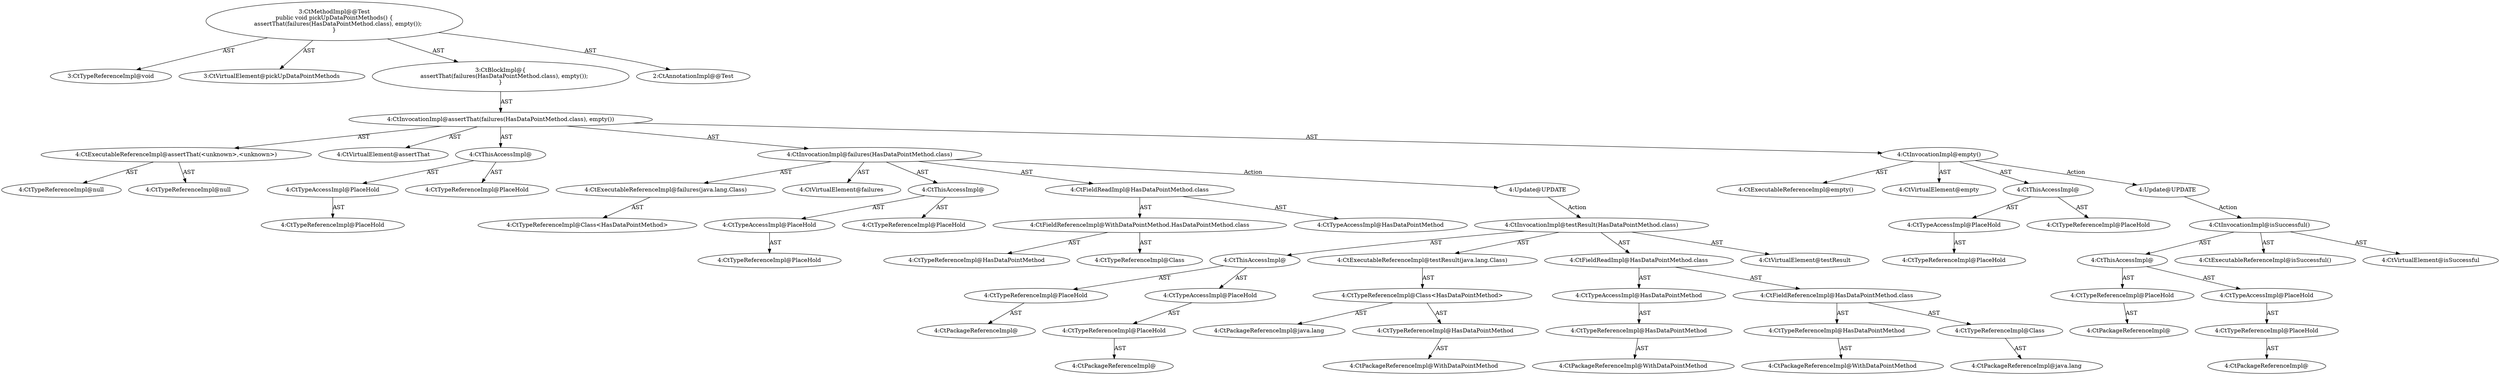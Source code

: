 digraph "pickUpDataPointMethods#?" {
0 [label="3:CtTypeReferenceImpl@void" shape=ellipse]
1 [label="3:CtVirtualElement@pickUpDataPointMethods" shape=ellipse]
2 [label="4:CtExecutableReferenceImpl@assertThat(<unknown>,<unknown>)" shape=ellipse]
3 [label="4:CtTypeReferenceImpl@null" shape=ellipse]
4 [label="4:CtTypeReferenceImpl@null" shape=ellipse]
5 [label="4:CtVirtualElement@assertThat" shape=ellipse]
6 [label="4:CtTypeAccessImpl@PlaceHold" shape=ellipse]
7 [label="4:CtTypeReferenceImpl@PlaceHold" shape=ellipse]
8 [label="4:CtThisAccessImpl@" shape=ellipse]
9 [label="4:CtTypeReferenceImpl@PlaceHold" shape=ellipse]
10 [label="4:CtExecutableReferenceImpl@failures(java.lang.Class)" shape=ellipse]
11 [label="4:CtTypeReferenceImpl@Class<HasDataPointMethod>" shape=ellipse]
12 [label="4:CtVirtualElement@failures" shape=ellipse]
13 [label="4:CtTypeAccessImpl@PlaceHold" shape=ellipse]
14 [label="4:CtTypeReferenceImpl@PlaceHold" shape=ellipse]
15 [label="4:CtThisAccessImpl@" shape=ellipse]
16 [label="4:CtTypeReferenceImpl@PlaceHold" shape=ellipse]
17 [label="4:CtFieldReferenceImpl@WithDataPointMethod.HasDataPointMethod.class" shape=ellipse]
18 [label="4:CtTypeReferenceImpl@HasDataPointMethod" shape=ellipse]
19 [label="4:CtTypeReferenceImpl@Class" shape=ellipse]
20 [label="4:CtFieldReadImpl@HasDataPointMethod.class" shape=ellipse]
21 [label="4:CtTypeAccessImpl@HasDataPointMethod" shape=ellipse]
22 [label="4:CtInvocationImpl@failures(HasDataPointMethod.class)" shape=ellipse]
23 [label="4:CtExecutableReferenceImpl@empty()" shape=ellipse]
24 [label="4:CtVirtualElement@empty" shape=ellipse]
25 [label="4:CtTypeAccessImpl@PlaceHold" shape=ellipse]
26 [label="4:CtTypeReferenceImpl@PlaceHold" shape=ellipse]
27 [label="4:CtThisAccessImpl@" shape=ellipse]
28 [label="4:CtTypeReferenceImpl@PlaceHold" shape=ellipse]
29 [label="4:CtInvocationImpl@empty()" shape=ellipse]
30 [label="4:CtInvocationImpl@assertThat(failures(HasDataPointMethod.class), empty())" shape=ellipse]
31 [label="3:CtBlockImpl@\{
    assertThat(failures(HasDataPointMethod.class), empty());
\}" shape=ellipse]
32 [label="3:CtMethodImpl@@Test
public void pickUpDataPointMethods() \{
    assertThat(failures(HasDataPointMethod.class), empty());
\}" shape=ellipse]
33 [label="2:CtAnnotationImpl@@Test" shape=ellipse]
34 [label="4:Update@UPDATE" shape=ellipse]
35 [label="4:CtPackageReferenceImpl@" shape=ellipse]
36 [label="4:CtTypeReferenceImpl@PlaceHold" shape=ellipse]
37 [label="4:CtPackageReferenceImpl@" shape=ellipse]
38 [label="4:CtTypeReferenceImpl@PlaceHold" shape=ellipse]
39 [label="4:CtTypeAccessImpl@PlaceHold" shape=ellipse]
40 [label="4:CtThisAccessImpl@" shape=ellipse]
41 [label="4:CtPackageReferenceImpl@java.lang" shape=ellipse]
42 [label="4:CtPackageReferenceImpl@WithDataPointMethod" shape=ellipse]
43 [label="4:CtTypeReferenceImpl@HasDataPointMethod" shape=ellipse]
44 [label="4:CtTypeReferenceImpl@Class<HasDataPointMethod>" shape=ellipse]
45 [label="4:CtExecutableReferenceImpl@testResult(java.lang.Class)" shape=ellipse]
46 [label="4:CtPackageReferenceImpl@WithDataPointMethod" shape=ellipse]
47 [label="4:CtTypeReferenceImpl@HasDataPointMethod" shape=ellipse]
48 [label="4:CtTypeAccessImpl@HasDataPointMethod" shape=ellipse]
49 [label="4:CtPackageReferenceImpl@WithDataPointMethod" shape=ellipse]
50 [label="4:CtTypeReferenceImpl@HasDataPointMethod" shape=ellipse]
51 [label="4:CtPackageReferenceImpl@java.lang" shape=ellipse]
52 [label="4:CtTypeReferenceImpl@Class" shape=ellipse]
53 [label="4:CtFieldReferenceImpl@HasDataPointMethod.class" shape=ellipse]
54 [label="4:CtFieldReadImpl@HasDataPointMethod.class" shape=ellipse]
55 [label="4:CtInvocationImpl@testResult(HasDataPointMethod.class)" shape=ellipse]
56 [label="4:CtVirtualElement@testResult" shape=ellipse]
57 [label="4:Update@UPDATE" shape=ellipse]
58 [label="4:CtPackageReferenceImpl@" shape=ellipse]
59 [label="4:CtTypeReferenceImpl@PlaceHold" shape=ellipse]
60 [label="4:CtPackageReferenceImpl@" shape=ellipse]
61 [label="4:CtTypeReferenceImpl@PlaceHold" shape=ellipse]
62 [label="4:CtTypeAccessImpl@PlaceHold" shape=ellipse]
63 [label="4:CtThisAccessImpl@" shape=ellipse]
64 [label="4:CtExecutableReferenceImpl@isSuccessful()" shape=ellipse]
65 [label="4:CtInvocationImpl@isSuccessful()" shape=ellipse]
66 [label="4:CtVirtualElement@isSuccessful" shape=ellipse]
2 -> 3 [label="AST"];
2 -> 4 [label="AST"];
6 -> 7 [label="AST"];
8 -> 9 [label="AST"];
8 -> 6 [label="AST"];
10 -> 11 [label="AST"];
13 -> 14 [label="AST"];
15 -> 16 [label="AST"];
15 -> 13 [label="AST"];
17 -> 18 [label="AST"];
17 -> 19 [label="AST"];
20 -> 21 [label="AST"];
20 -> 17 [label="AST"];
22 -> 12 [label="AST"];
22 -> 15 [label="AST"];
22 -> 10 [label="AST"];
22 -> 20 [label="AST"];
22 -> 34 [label="Action"];
25 -> 26 [label="AST"];
27 -> 28 [label="AST"];
27 -> 25 [label="AST"];
29 -> 24 [label="AST"];
29 -> 27 [label="AST"];
29 -> 23 [label="AST"];
29 -> 57 [label="Action"];
30 -> 5 [label="AST"];
30 -> 8 [label="AST"];
30 -> 2 [label="AST"];
30 -> 22 [label="AST"];
30 -> 29 [label="AST"];
31 -> 30 [label="AST"];
32 -> 1 [label="AST"];
32 -> 33 [label="AST"];
32 -> 0 [label="AST"];
32 -> 31 [label="AST"];
34 -> 55 [label="Action"];
36 -> 35 [label="AST"];
38 -> 37 [label="AST"];
39 -> 38 [label="AST"];
40 -> 36 [label="AST"];
40 -> 39 [label="AST"];
43 -> 42 [label="AST"];
44 -> 41 [label="AST"];
44 -> 43 [label="AST"];
45 -> 44 [label="AST"];
47 -> 46 [label="AST"];
48 -> 47 [label="AST"];
50 -> 49 [label="AST"];
52 -> 51 [label="AST"];
53 -> 50 [label="AST"];
53 -> 52 [label="AST"];
54 -> 48 [label="AST"];
54 -> 53 [label="AST"];
55 -> 56 [label="AST"];
55 -> 40 [label="AST"];
55 -> 45 [label="AST"];
55 -> 54 [label="AST"];
57 -> 65 [label="Action"];
59 -> 58 [label="AST"];
61 -> 60 [label="AST"];
62 -> 61 [label="AST"];
63 -> 59 [label="AST"];
63 -> 62 [label="AST"];
65 -> 66 [label="AST"];
65 -> 63 [label="AST"];
65 -> 64 [label="AST"];
}